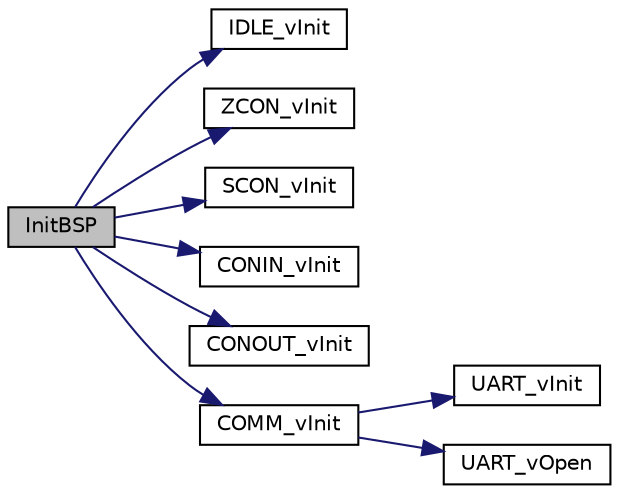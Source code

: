 digraph "InitBSP"
{
  edge [fontname="Helvetica",fontsize="10",labelfontname="Helvetica",labelfontsize="10"];
  node [fontname="Helvetica",fontsize="10",shape=record];
  rankdir="LR";
  Node1 [label="InitBSP",height=0.2,width=0.4,color="black", fillcolor="grey75", style="filled", fontcolor="black"];
  Node1 -> Node2 [color="midnightblue",fontsize="10",style="solid",fontname="Helvetica"];
  Node2 [label="IDLE_vInit",height=0.2,width=0.4,color="black", fillcolor="white", style="filled",URL="$idle_8c.html#a1118e5d9ad1afa07dbbaaf84d993a8ad"];
  Node1 -> Node3 [color="midnightblue",fontsize="10",style="solid",fontname="Helvetica"];
  Node3 [label="ZCON_vInit",height=0.2,width=0.4,color="black", fillcolor="white", style="filled",URL="$zcon_8c.html#a2bcb877d8d1a2414cff5a90cf45a9f86"];
  Node1 -> Node4 [color="midnightblue",fontsize="10",style="solid",fontname="Helvetica"];
  Node4 [label="SCON_vInit",height=0.2,width=0.4,color="black", fillcolor="white", style="filled",URL="$scon_8c.html#af077b37ba6c6b3e5a3da3a39eb150af1"];
  Node1 -> Node5 [color="midnightblue",fontsize="10",style="solid",fontname="Helvetica"];
  Node5 [label="CONIN_vInit",height=0.2,width=0.4,color="black", fillcolor="white", style="filled",URL="$conin_8c.html#a1c82b67fa3271c6bb5af3bed7f3bb6d8"];
  Node1 -> Node6 [color="midnightblue",fontsize="10",style="solid",fontname="Helvetica"];
  Node6 [label="CONOUT_vInit",height=0.2,width=0.4,color="black", fillcolor="white", style="filled",URL="$conout_8c.html#a3d3568e13d64f6f0e5f8ca73da7ea937"];
  Node1 -> Node7 [color="midnightblue",fontsize="10",style="solid",fontname="Helvetica"];
  Node7 [label="COMM_vInit",height=0.2,width=0.4,color="black", fillcolor="white", style="filled",URL="$comm_8c.html#a8fe90dddfa5a9bdda7dc3871ea760a68"];
  Node7 -> Node8 [color="midnightblue",fontsize="10",style="solid",fontname="Helvetica"];
  Node8 [label="UART_vInit",height=0.2,width=0.4,color="black", fillcolor="white", style="filled",URL="$uart_8c.html#aba11a19ce0149297d8e728da1708a2b8"];
  Node7 -> Node9 [color="midnightblue",fontsize="10",style="solid",fontname="Helvetica"];
  Node9 [label="UART_vOpen",height=0.2,width=0.4,color="black", fillcolor="white", style="filled",URL="$uart_8c.html#ad34d0c42e47cf618aba70ee8dfc63085"];
}
